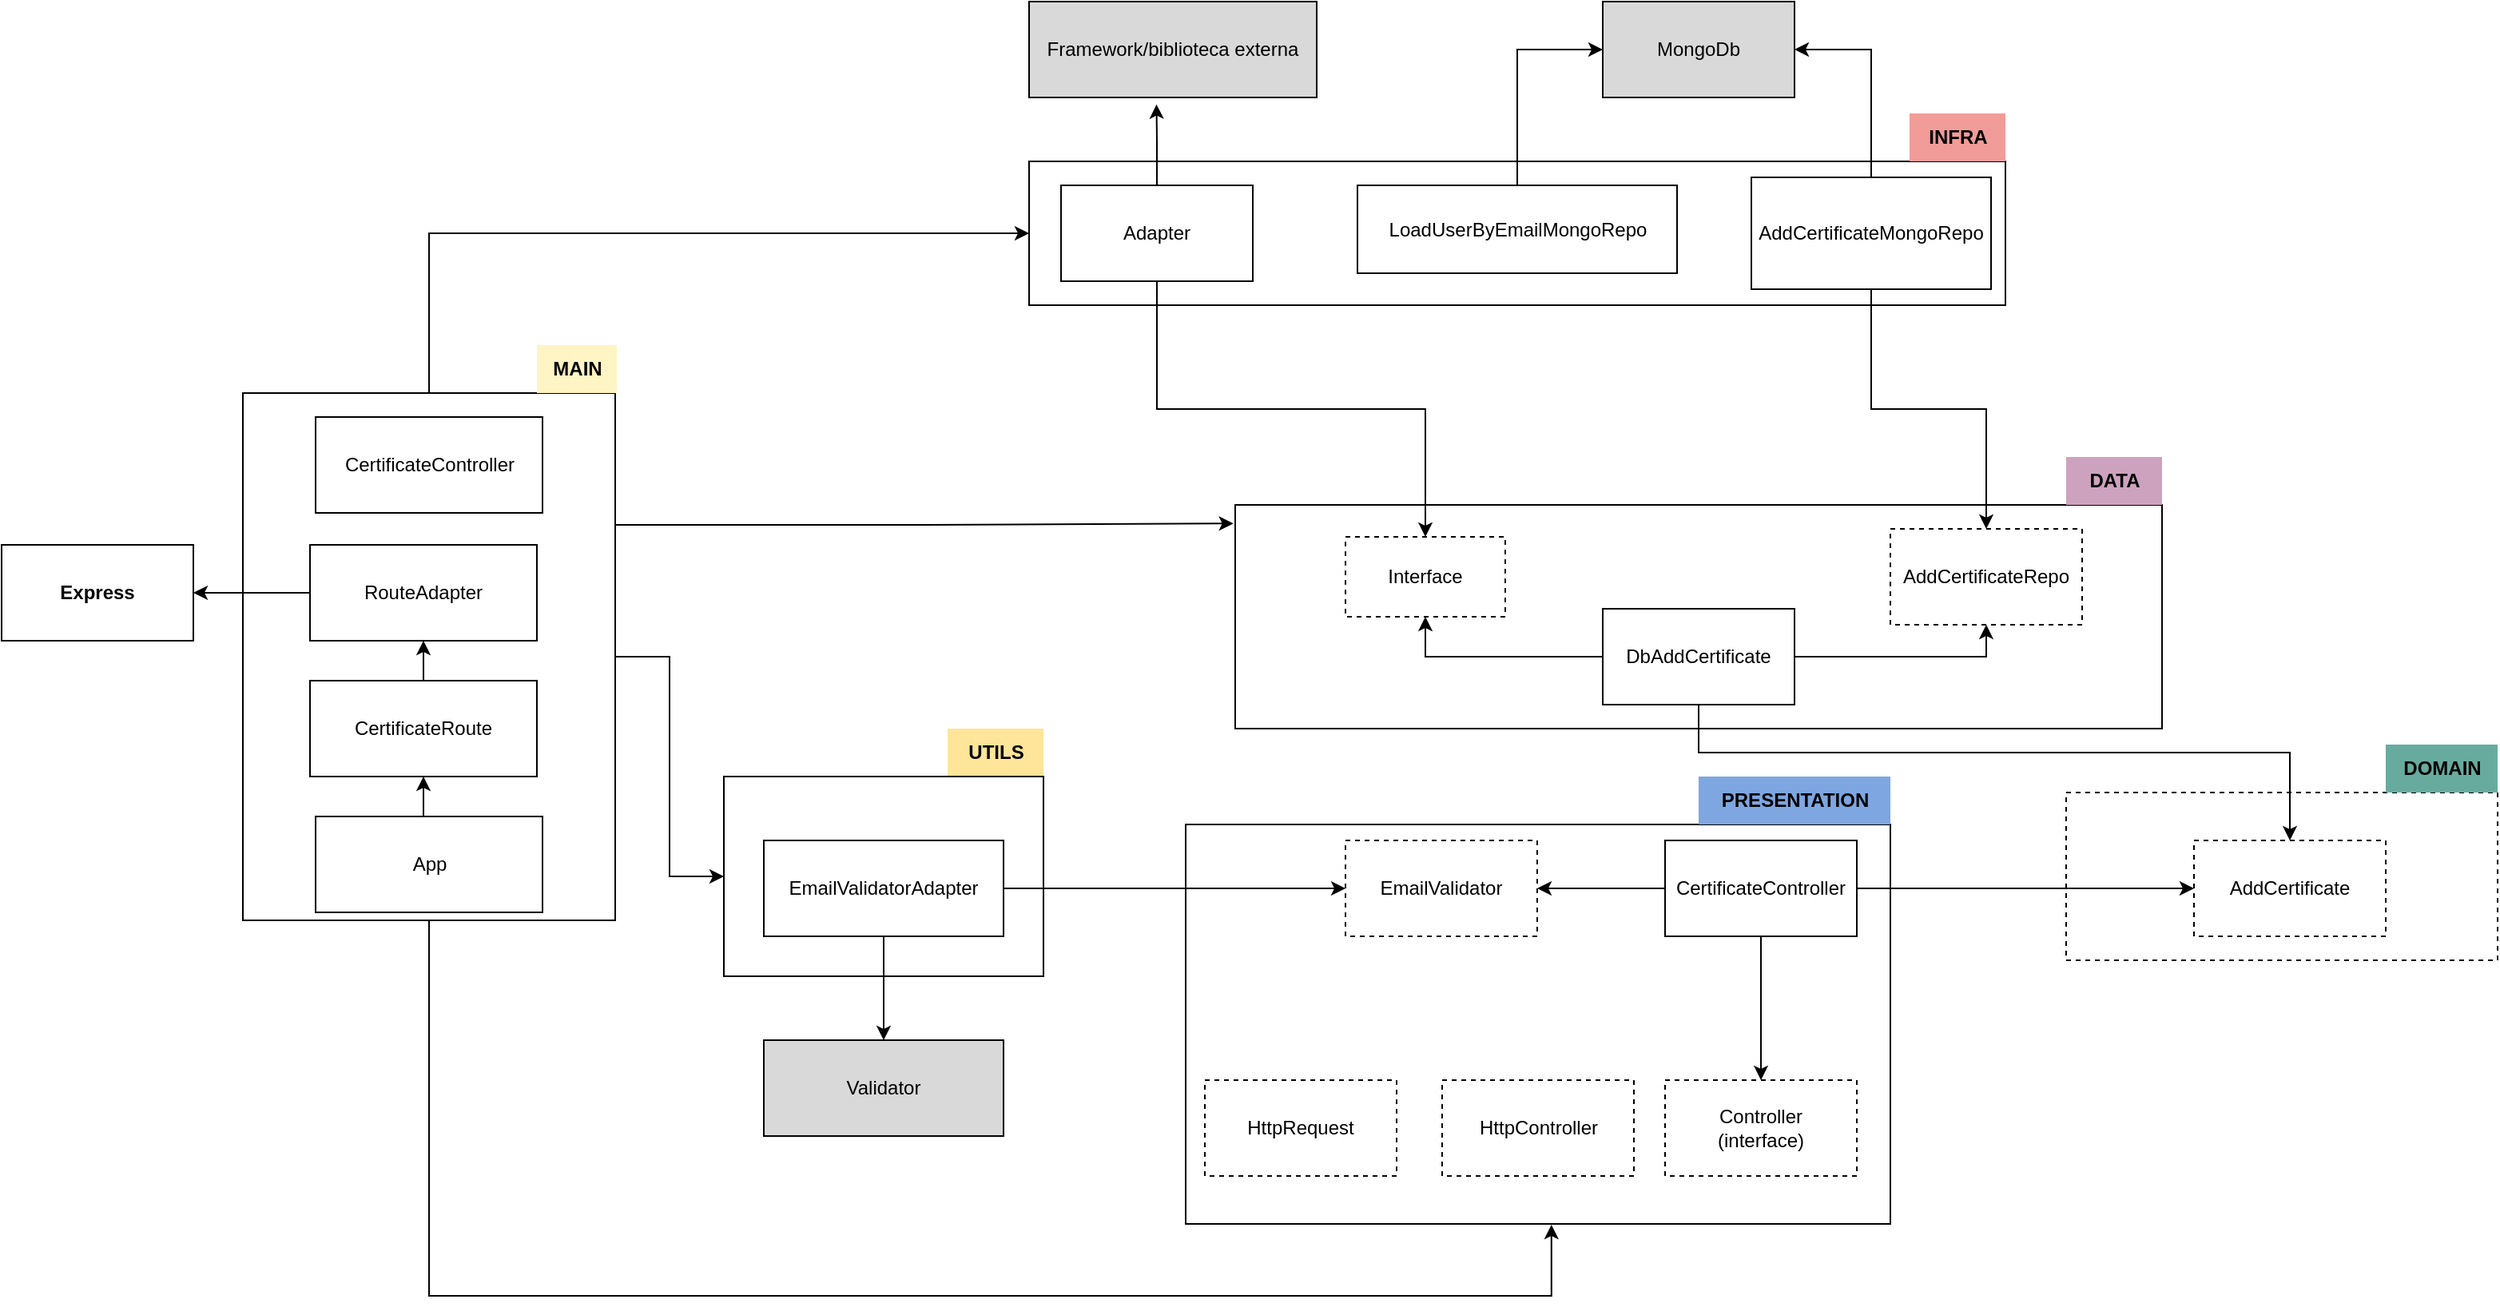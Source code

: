 <mxfile>
    <diagram id="MQ3bTOHc2Pmw_59HKOvL" name="Página-1">
        <mxGraphModel dx="2656" dy="1120" grid="1" gridSize="10" guides="1" tooltips="1" connect="1" arrows="1" fold="1" page="1" pageScale="1" pageWidth="827" pageHeight="1169" background="none" math="0" shadow="0">
            <root>
                <mxCell id="0"/>
                <mxCell id="1" parent="0"/>
                <mxCell id="1WIkfAdYHAtrKzwX6Avq-23" value="&lt;b&gt;&lt;font color=&quot;#000000&quot;&gt;Express&lt;/font&gt;&lt;/b&gt;" style="rounded=0;whiteSpace=wrap;html=1;fillColor=#FFFFFF;" parent="1" vertex="1">
                    <mxGeometry x="-533" y="350" width="120" height="60" as="geometry"/>
                </mxCell>
                <mxCell id="1WIkfAdYHAtrKzwX6Avq-132" style="edgeStyle=orthogonalEdgeStyle;rounded=0;orthogonalLoop=1;jettySize=auto;html=1;entryX=0;entryY=0.5;entryDx=0;entryDy=0;" parent="1" source="1WIkfAdYHAtrKzwX6Avq-120" target="1WIkfAdYHAtrKzwX6Avq-42" edge="1">
                    <mxGeometry relative="1" as="geometry"/>
                </mxCell>
                <mxCell id="1WIkfAdYHAtrKzwX6Avq-133" style="edgeStyle=orthogonalEdgeStyle;rounded=0;orthogonalLoop=1;jettySize=auto;html=1;exitX=0.5;exitY=1;exitDx=0;exitDy=0;entryX=0.519;entryY=1.002;entryDx=0;entryDy=0;entryPerimeter=0;" parent="1" source="1WIkfAdYHAtrKzwX6Avq-120" target="1WIkfAdYHAtrKzwX6Avq-17" edge="1">
                    <mxGeometry relative="1" as="geometry">
                        <Array as="points">
                            <mxPoint x="-266" y="820"/>
                            <mxPoint x="437" y="820"/>
                        </Array>
                    </mxGeometry>
                </mxCell>
                <mxCell id="1WIkfAdYHAtrKzwX6Avq-143" style="edgeStyle=orthogonalEdgeStyle;rounded=0;orthogonalLoop=1;jettySize=auto;html=1;exitX=0.5;exitY=0;exitDx=0;exitDy=0;entryX=0;entryY=0.5;entryDx=0;entryDy=0;" parent="1" source="1WIkfAdYHAtrKzwX6Avq-120" target="1WIkfAdYHAtrKzwX6Avq-89" edge="1">
                    <mxGeometry relative="1" as="geometry"/>
                </mxCell>
                <mxCell id="1WIkfAdYHAtrKzwX6Avq-145" style="edgeStyle=orthogonalEdgeStyle;rounded=0;orthogonalLoop=1;jettySize=auto;html=1;exitX=1;exitY=0.25;exitDx=0;exitDy=0;entryX=-0.002;entryY=0.083;entryDx=0;entryDy=0;entryPerimeter=0;" parent="1" source="1WIkfAdYHAtrKzwX6Avq-120" target="1WIkfAdYHAtrKzwX6Avq-62" edge="1">
                    <mxGeometry relative="1" as="geometry"/>
                </mxCell>
                <mxCell id="1WIkfAdYHAtrKzwX6Avq-120" value="" style="rounded=0;whiteSpace=wrap;html=1;" parent="1" vertex="1">
                    <mxGeometry x="-382" y="255" width="233" height="330" as="geometry"/>
                </mxCell>
                <mxCell id="1WIkfAdYHAtrKzwX6Avq-80" value="" style="rounded=0;whiteSpace=wrap;html=1;dashed=1;" parent="1" vertex="1">
                    <mxGeometry x="759" y="505" width="270" height="105" as="geometry"/>
                </mxCell>
                <mxCell id="1WIkfAdYHAtrKzwX6Avq-17" value="" style="rounded=0;whiteSpace=wrap;html=1;" parent="1" vertex="1">
                    <mxGeometry x="208" y="525" width="441" height="250" as="geometry"/>
                </mxCell>
                <mxCell id="1WIkfAdYHAtrKzwX6Avq-24" style="edgeStyle=orthogonalEdgeStyle;rounded=0;orthogonalLoop=1;jettySize=auto;html=1;entryX=0.5;entryY=0;entryDx=0;entryDy=0;" parent="1" source="1WIkfAdYHAtrKzwX6Avq-18" target="1WIkfAdYHAtrKzwX6Avq-19" edge="1">
                    <mxGeometry relative="1" as="geometry"/>
                </mxCell>
                <mxCell id="1WIkfAdYHAtrKzwX6Avq-36" style="edgeStyle=orthogonalEdgeStyle;rounded=0;orthogonalLoop=1;jettySize=auto;html=1;exitX=0;exitY=0.5;exitDx=0;exitDy=0;entryX=1;entryY=0.5;entryDx=0;entryDy=0;" parent="1" source="1WIkfAdYHAtrKzwX6Avq-18" target="1WIkfAdYHAtrKzwX6Avq-33" edge="1">
                    <mxGeometry relative="1" as="geometry"/>
                </mxCell>
                <mxCell id="1WIkfAdYHAtrKzwX6Avq-87" style="edgeStyle=orthogonalEdgeStyle;rounded=0;orthogonalLoop=1;jettySize=auto;html=1;exitX=1;exitY=0.5;exitDx=0;exitDy=0;entryX=0;entryY=0.5;entryDx=0;entryDy=0;" parent="1" source="1WIkfAdYHAtrKzwX6Avq-18" target="1WIkfAdYHAtrKzwX6Avq-84" edge="1">
                    <mxGeometry relative="1" as="geometry"/>
                </mxCell>
                <mxCell id="1WIkfAdYHAtrKzwX6Avq-18" value="CertificateController" style="rounded=0;whiteSpace=wrap;html=1;" parent="1" vertex="1">
                    <mxGeometry x="508" y="535" width="120" height="60" as="geometry"/>
                </mxCell>
                <mxCell id="1WIkfAdYHAtrKzwX6Avq-19" value="Controller&lt;br&gt;(interface)" style="rounded=0;whiteSpace=wrap;html=1;dashed=1;" parent="1" vertex="1">
                    <mxGeometry x="508" y="685" width="120" height="60" as="geometry"/>
                </mxCell>
                <mxCell id="1WIkfAdYHAtrKzwX6Avq-20" style="edgeStyle=orthogonalEdgeStyle;rounded=0;orthogonalLoop=1;jettySize=auto;html=1;exitX=0.5;exitY=1;exitDx=0;exitDy=0;" parent="1" source="1WIkfAdYHAtrKzwX6Avq-17" target="1WIkfAdYHAtrKzwX6Avq-17" edge="1">
                    <mxGeometry relative="1" as="geometry"/>
                </mxCell>
                <mxCell id="1WIkfAdYHAtrKzwX6Avq-122" style="edgeStyle=orthogonalEdgeStyle;rounded=0;orthogonalLoop=1;jettySize=auto;html=1;exitX=0;exitY=0.5;exitDx=0;exitDy=0;entryX=1;entryY=0.5;entryDx=0;entryDy=0;" parent="1" source="1WIkfAdYHAtrKzwX6Avq-22" target="1WIkfAdYHAtrKzwX6Avq-23" edge="1">
                    <mxGeometry relative="1" as="geometry"/>
                </mxCell>
                <mxCell id="1WIkfAdYHAtrKzwX6Avq-22" value="RouteAdapter" style="rounded=0;whiteSpace=wrap;html=1;" parent="1" vertex="1">
                    <mxGeometry x="-340" y="350" width="142" height="60" as="geometry"/>
                </mxCell>
                <mxCell id="1WIkfAdYHAtrKzwX6Avq-32" value="&lt;b&gt;&lt;font color=&quot;#000000&quot;&gt;PRESENTATION&lt;/font&gt;&lt;/b&gt;" style="text;html=1;resizable=0;autosize=1;align=center;verticalAlign=middle;points=[];fillColor=#7EA6E0;strokeColor=none;rounded=0;dashed=1;" parent="1" vertex="1">
                    <mxGeometry x="529" y="495" width="120" height="30" as="geometry"/>
                </mxCell>
                <mxCell id="1WIkfAdYHAtrKzwX6Avq-33" value="EmailValidator" style="rounded=0;whiteSpace=wrap;html=1;dashed=1;" parent="1" vertex="1">
                    <mxGeometry x="308" y="535" width="120" height="60" as="geometry"/>
                </mxCell>
                <mxCell id="1WIkfAdYHAtrKzwX6Avq-39" value="&lt;b&gt;&lt;font color=&quot;#000000&quot;&gt;UTILS&lt;/font&gt;&lt;/b&gt;" style="text;html=1;resizable=0;autosize=1;align=center;verticalAlign=middle;points=[];fillColor=#FFE599;strokeColor=none;rounded=0;dashed=1;" parent="1" vertex="1">
                    <mxGeometry x="59" y="465" width="60" height="30" as="geometry"/>
                </mxCell>
                <mxCell id="1WIkfAdYHAtrKzwX6Avq-42" value="" style="rounded=0;whiteSpace=wrap;html=1;" parent="1" vertex="1">
                    <mxGeometry x="-81" y="495" width="200" height="125" as="geometry"/>
                </mxCell>
                <mxCell id="1WIkfAdYHAtrKzwX6Avq-54" style="edgeStyle=orthogonalEdgeStyle;rounded=0;orthogonalLoop=1;jettySize=auto;html=1;exitX=1;exitY=0.5;exitDx=0;exitDy=0;entryX=0;entryY=0.5;entryDx=0;entryDy=0;" parent="1" source="1WIkfAdYHAtrKzwX6Avq-47" target="1WIkfAdYHAtrKzwX6Avq-33" edge="1">
                    <mxGeometry relative="1" as="geometry"/>
                </mxCell>
                <mxCell id="1WIkfAdYHAtrKzwX6Avq-118" style="edgeStyle=orthogonalEdgeStyle;rounded=0;orthogonalLoop=1;jettySize=auto;html=1;exitX=0.5;exitY=1;exitDx=0;exitDy=0;entryX=0.5;entryY=0;entryDx=0;entryDy=0;" parent="1" source="1WIkfAdYHAtrKzwX6Avq-47" target="1WIkfAdYHAtrKzwX6Avq-49" edge="1">
                    <mxGeometry relative="1" as="geometry"/>
                </mxCell>
                <mxCell id="1WIkfAdYHAtrKzwX6Avq-47" value="EmailValidatorAdapter" style="rounded=0;whiteSpace=wrap;html=1;" parent="1" vertex="1">
                    <mxGeometry x="-56" y="535" width="150" height="60" as="geometry"/>
                </mxCell>
                <mxCell id="1WIkfAdYHAtrKzwX6Avq-49" value="&lt;font color=&quot;#000000&quot;&gt;Validator&lt;/font&gt;" style="rounded=0;whiteSpace=wrap;html=1;fillColor=#D9D9D9;" parent="1" vertex="1">
                    <mxGeometry x="-56" y="660" width="150" height="60" as="geometry"/>
                </mxCell>
                <mxCell id="1WIkfAdYHAtrKzwX6Avq-59" value="&lt;b&gt;&lt;font color=&quot;#000000&quot;&gt;DOMAIN&lt;/font&gt;&lt;/b&gt;" style="text;html=1;align=center;verticalAlign=middle;resizable=0;points=[];autosize=1;strokeColor=none;fillColor=#67AB9F;" parent="1" vertex="1">
                    <mxGeometry x="959" y="475" width="70" height="30" as="geometry"/>
                </mxCell>
                <mxCell id="1WIkfAdYHAtrKzwX6Avq-62" value="" style="rounded=0;whiteSpace=wrap;html=1;" parent="1" vertex="1">
                    <mxGeometry x="239" y="325" width="580" height="140" as="geometry"/>
                </mxCell>
                <mxCell id="1WIkfAdYHAtrKzwX6Avq-63" value="&lt;b&gt;&lt;font color=&quot;#000000&quot;&gt;DATA&lt;/font&gt;&lt;/b&gt;" style="text;html=1;align=center;verticalAlign=middle;resizable=0;points=[];autosize=1;strokeColor=none;fillColor=#CDA2BE;" parent="1" vertex="1">
                    <mxGeometry x="759" y="295" width="60" height="30" as="geometry"/>
                </mxCell>
                <mxCell id="1WIkfAdYHAtrKzwX6Avq-101" style="edgeStyle=orthogonalEdgeStyle;rounded=0;orthogonalLoop=1;jettySize=auto;html=1;entryX=0.5;entryY=1;entryDx=0;entryDy=0;" parent="1" source="1WIkfAdYHAtrKzwX6Avq-64" target="1WIkfAdYHAtrKzwX6Avq-96" edge="1">
                    <mxGeometry relative="1" as="geometry"/>
                </mxCell>
                <mxCell id="1WIkfAdYHAtrKzwX6Avq-112" style="edgeStyle=orthogonalEdgeStyle;rounded=0;orthogonalLoop=1;jettySize=auto;html=1;exitX=1;exitY=0.5;exitDx=0;exitDy=0;entryX=0.5;entryY=1;entryDx=0;entryDy=0;" parent="1" source="1WIkfAdYHAtrKzwX6Avq-64" target="1WIkfAdYHAtrKzwX6Avq-111" edge="1">
                    <mxGeometry relative="1" as="geometry"/>
                </mxCell>
                <mxCell id="1WIkfAdYHAtrKzwX6Avq-115" style="edgeStyle=orthogonalEdgeStyle;rounded=0;orthogonalLoop=1;jettySize=auto;html=1;exitX=0.5;exitY=1;exitDx=0;exitDy=0;" parent="1" source="1WIkfAdYHAtrKzwX6Avq-64" target="1WIkfAdYHAtrKzwX6Avq-84" edge="1">
                    <mxGeometry relative="1" as="geometry">
                        <Array as="points">
                            <mxPoint x="529" y="480"/>
                            <mxPoint x="899" y="480"/>
                        </Array>
                    </mxGeometry>
                </mxCell>
                <mxCell id="1WIkfAdYHAtrKzwX6Avq-64" value="DbAddCertificate" style="rounded=0;whiteSpace=wrap;html=1;" parent="1" vertex="1">
                    <mxGeometry x="469" y="390" width="120" height="60" as="geometry"/>
                </mxCell>
                <mxCell id="1WIkfAdYHAtrKzwX6Avq-66" value="&lt;font color=&quot;#000000&quot;&gt;MongoDb&lt;/font&gt;" style="rounded=0;whiteSpace=wrap;html=1;fillColor=#D9D9D9;" parent="1" vertex="1">
                    <mxGeometry x="469" y="10" width="120" height="60" as="geometry"/>
                </mxCell>
                <mxCell id="1WIkfAdYHAtrKzwX6Avq-84" value="AddCertificate" style="rounded=0;whiteSpace=wrap;html=1;dashed=1;" parent="1" vertex="1">
                    <mxGeometry x="839" y="535" width="120" height="60" as="geometry"/>
                </mxCell>
                <mxCell id="1WIkfAdYHAtrKzwX6Avq-89" value="" style="rounded=0;whiteSpace=wrap;html=1;" parent="1" vertex="1">
                    <mxGeometry x="110" y="110" width="611" height="90" as="geometry"/>
                </mxCell>
                <mxCell id="1WIkfAdYHAtrKzwX6Avq-90" value="&lt;b&gt;&lt;font color=&quot;#000000&quot;&gt;INFRA&lt;/font&gt;&lt;/b&gt;" style="text;html=1;align=center;verticalAlign=middle;resizable=0;points=[];autosize=1;strokeColor=none;fillColor=#F19C99;" parent="1" vertex="1">
                    <mxGeometry x="661" y="80" width="60" height="30" as="geometry"/>
                </mxCell>
                <mxCell id="1WIkfAdYHAtrKzwX6Avq-93" value="&lt;font color=&quot;#000000&quot;&gt;Framework/biblioteca externa&lt;/font&gt;" style="rounded=0;whiteSpace=wrap;html=1;fillColor=#D9D9D9;" parent="1" vertex="1">
                    <mxGeometry x="110" y="10" width="180" height="60" as="geometry"/>
                </mxCell>
                <mxCell id="1WIkfAdYHAtrKzwX6Avq-96" value="Interface" style="rounded=0;whiteSpace=wrap;html=1;dashed=1;" parent="1" vertex="1">
                    <mxGeometry x="308" y="345" width="100" height="50" as="geometry"/>
                </mxCell>
                <mxCell id="1WIkfAdYHAtrKzwX6Avq-105" style="edgeStyle=orthogonalEdgeStyle;rounded=0;orthogonalLoop=1;jettySize=auto;html=1;exitX=0.5;exitY=1;exitDx=0;exitDy=0;entryX=0.5;entryY=0;entryDx=0;entryDy=0;" parent="1" source="1WIkfAdYHAtrKzwX6Avq-103" target="1WIkfAdYHAtrKzwX6Avq-96" edge="1">
                    <mxGeometry relative="1" as="geometry"/>
                </mxCell>
                <mxCell id="1WIkfAdYHAtrKzwX6Avq-138" style="edgeStyle=orthogonalEdgeStyle;rounded=0;orthogonalLoop=1;jettySize=auto;html=1;entryX=0.443;entryY=1.072;entryDx=0;entryDy=0;entryPerimeter=0;" parent="1" source="1WIkfAdYHAtrKzwX6Avq-103" target="1WIkfAdYHAtrKzwX6Avq-93" edge="1">
                    <mxGeometry relative="1" as="geometry"/>
                </mxCell>
                <mxCell id="1WIkfAdYHAtrKzwX6Avq-103" value="Adapter" style="rounded=0;whiteSpace=wrap;html=1;" parent="1" vertex="1">
                    <mxGeometry x="130" y="125" width="120" height="60" as="geometry"/>
                </mxCell>
                <mxCell id="1WIkfAdYHAtrKzwX6Avq-113" style="edgeStyle=orthogonalEdgeStyle;rounded=0;orthogonalLoop=1;jettySize=auto;html=1;exitX=0.5;exitY=1;exitDx=0;exitDy=0;" parent="1" source="1WIkfAdYHAtrKzwX6Avq-109" target="1WIkfAdYHAtrKzwX6Avq-111" edge="1">
                    <mxGeometry relative="1" as="geometry"/>
                </mxCell>
                <mxCell id="1WIkfAdYHAtrKzwX6Avq-141" style="edgeStyle=orthogonalEdgeStyle;rounded=0;orthogonalLoop=1;jettySize=auto;html=1;entryX=1;entryY=0.5;entryDx=0;entryDy=0;" parent="1" source="1WIkfAdYHAtrKzwX6Avq-109" target="1WIkfAdYHAtrKzwX6Avq-66" edge="1">
                    <mxGeometry relative="1" as="geometry"/>
                </mxCell>
                <mxCell id="1WIkfAdYHAtrKzwX6Avq-109" value="AddCertificateMongoRepo" style="rounded=0;whiteSpace=wrap;html=1;" parent="1" vertex="1">
                    <mxGeometry x="562" y="120" width="150" height="70" as="geometry"/>
                </mxCell>
                <mxCell id="1WIkfAdYHAtrKzwX6Avq-111" value="AddCertificateRepo" style="rounded=0;whiteSpace=wrap;html=1;dashed=1;" parent="1" vertex="1">
                    <mxGeometry x="649" y="340" width="120" height="60" as="geometry"/>
                </mxCell>
                <mxCell id="1WIkfAdYHAtrKzwX6Avq-116" value="HttpRequest" style="rounded=0;whiteSpace=wrap;html=1;dashed=1;" parent="1" vertex="1">
                    <mxGeometry x="220" y="685" width="120" height="60" as="geometry"/>
                </mxCell>
                <mxCell id="1WIkfAdYHAtrKzwX6Avq-117" value="HttpController" style="rounded=0;whiteSpace=wrap;html=1;dashed=1;" parent="1" vertex="1">
                    <mxGeometry x="368.5" y="685" width="120" height="60" as="geometry"/>
                </mxCell>
                <mxCell id="1WIkfAdYHAtrKzwX6Avq-121" value="&lt;b&gt;&lt;font color=&quot;#000000&quot;&gt;MAIN&lt;/font&gt;&lt;/b&gt;" style="text;html=1;resizable=0;autosize=1;align=center;verticalAlign=middle;points=[];fillColor=#FFF4C3;strokeColor=none;rounded=0;dashed=1;" parent="1" vertex="1">
                    <mxGeometry x="-198" y="225" width="50" height="30" as="geometry"/>
                </mxCell>
                <mxCell id="1WIkfAdYHAtrKzwX6Avq-123" value="CertificateController" style="rounded=0;whiteSpace=wrap;html=1;" parent="1" vertex="1">
                    <mxGeometry x="-336.5" y="270" width="142" height="60" as="geometry"/>
                </mxCell>
                <mxCell id="1WIkfAdYHAtrKzwX6Avq-128" style="edgeStyle=orthogonalEdgeStyle;rounded=0;orthogonalLoop=1;jettySize=auto;html=1;exitX=0.5;exitY=0;exitDx=0;exitDy=0;entryX=0.5;entryY=1;entryDx=0;entryDy=0;" parent="1" source="1WIkfAdYHAtrKzwX6Avq-125" target="1WIkfAdYHAtrKzwX6Avq-126" edge="1">
                    <mxGeometry relative="1" as="geometry"/>
                </mxCell>
                <mxCell id="1WIkfAdYHAtrKzwX6Avq-125" value="App" style="rounded=0;whiteSpace=wrap;html=1;" parent="1" vertex="1">
                    <mxGeometry x="-336.5" y="520" width="142" height="60" as="geometry"/>
                </mxCell>
                <mxCell id="1WIkfAdYHAtrKzwX6Avq-130" style="edgeStyle=orthogonalEdgeStyle;rounded=0;orthogonalLoop=1;jettySize=auto;html=1;exitX=0.5;exitY=0;exitDx=0;exitDy=0;entryX=0.5;entryY=1;entryDx=0;entryDy=0;" parent="1" source="1WIkfAdYHAtrKzwX6Avq-126" target="1WIkfAdYHAtrKzwX6Avq-22" edge="1">
                    <mxGeometry relative="1" as="geometry"/>
                </mxCell>
                <mxCell id="1WIkfAdYHAtrKzwX6Avq-126" value="CertificateRoute" style="rounded=0;whiteSpace=wrap;html=1;" parent="1" vertex="1">
                    <mxGeometry x="-340" y="435" width="142" height="60" as="geometry"/>
                </mxCell>
                <mxCell id="1WIkfAdYHAtrKzwX6Avq-140" style="edgeStyle=orthogonalEdgeStyle;rounded=0;orthogonalLoop=1;jettySize=auto;html=1;exitX=0.5;exitY=0;exitDx=0;exitDy=0;entryX=0;entryY=0.5;entryDx=0;entryDy=0;" parent="1" source="1WIkfAdYHAtrKzwX6Avq-139" target="1WIkfAdYHAtrKzwX6Avq-66" edge="1">
                    <mxGeometry relative="1" as="geometry"/>
                </mxCell>
                <mxCell id="1WIkfAdYHAtrKzwX6Avq-139" value="LoadUserByEmailMongoRepo" style="rounded=0;whiteSpace=wrap;html=1;" parent="1" vertex="1">
                    <mxGeometry x="315.5" y="125" width="200" height="55" as="geometry"/>
                </mxCell>
            </root>
        </mxGraphModel>
    </diagram>
</mxfile>